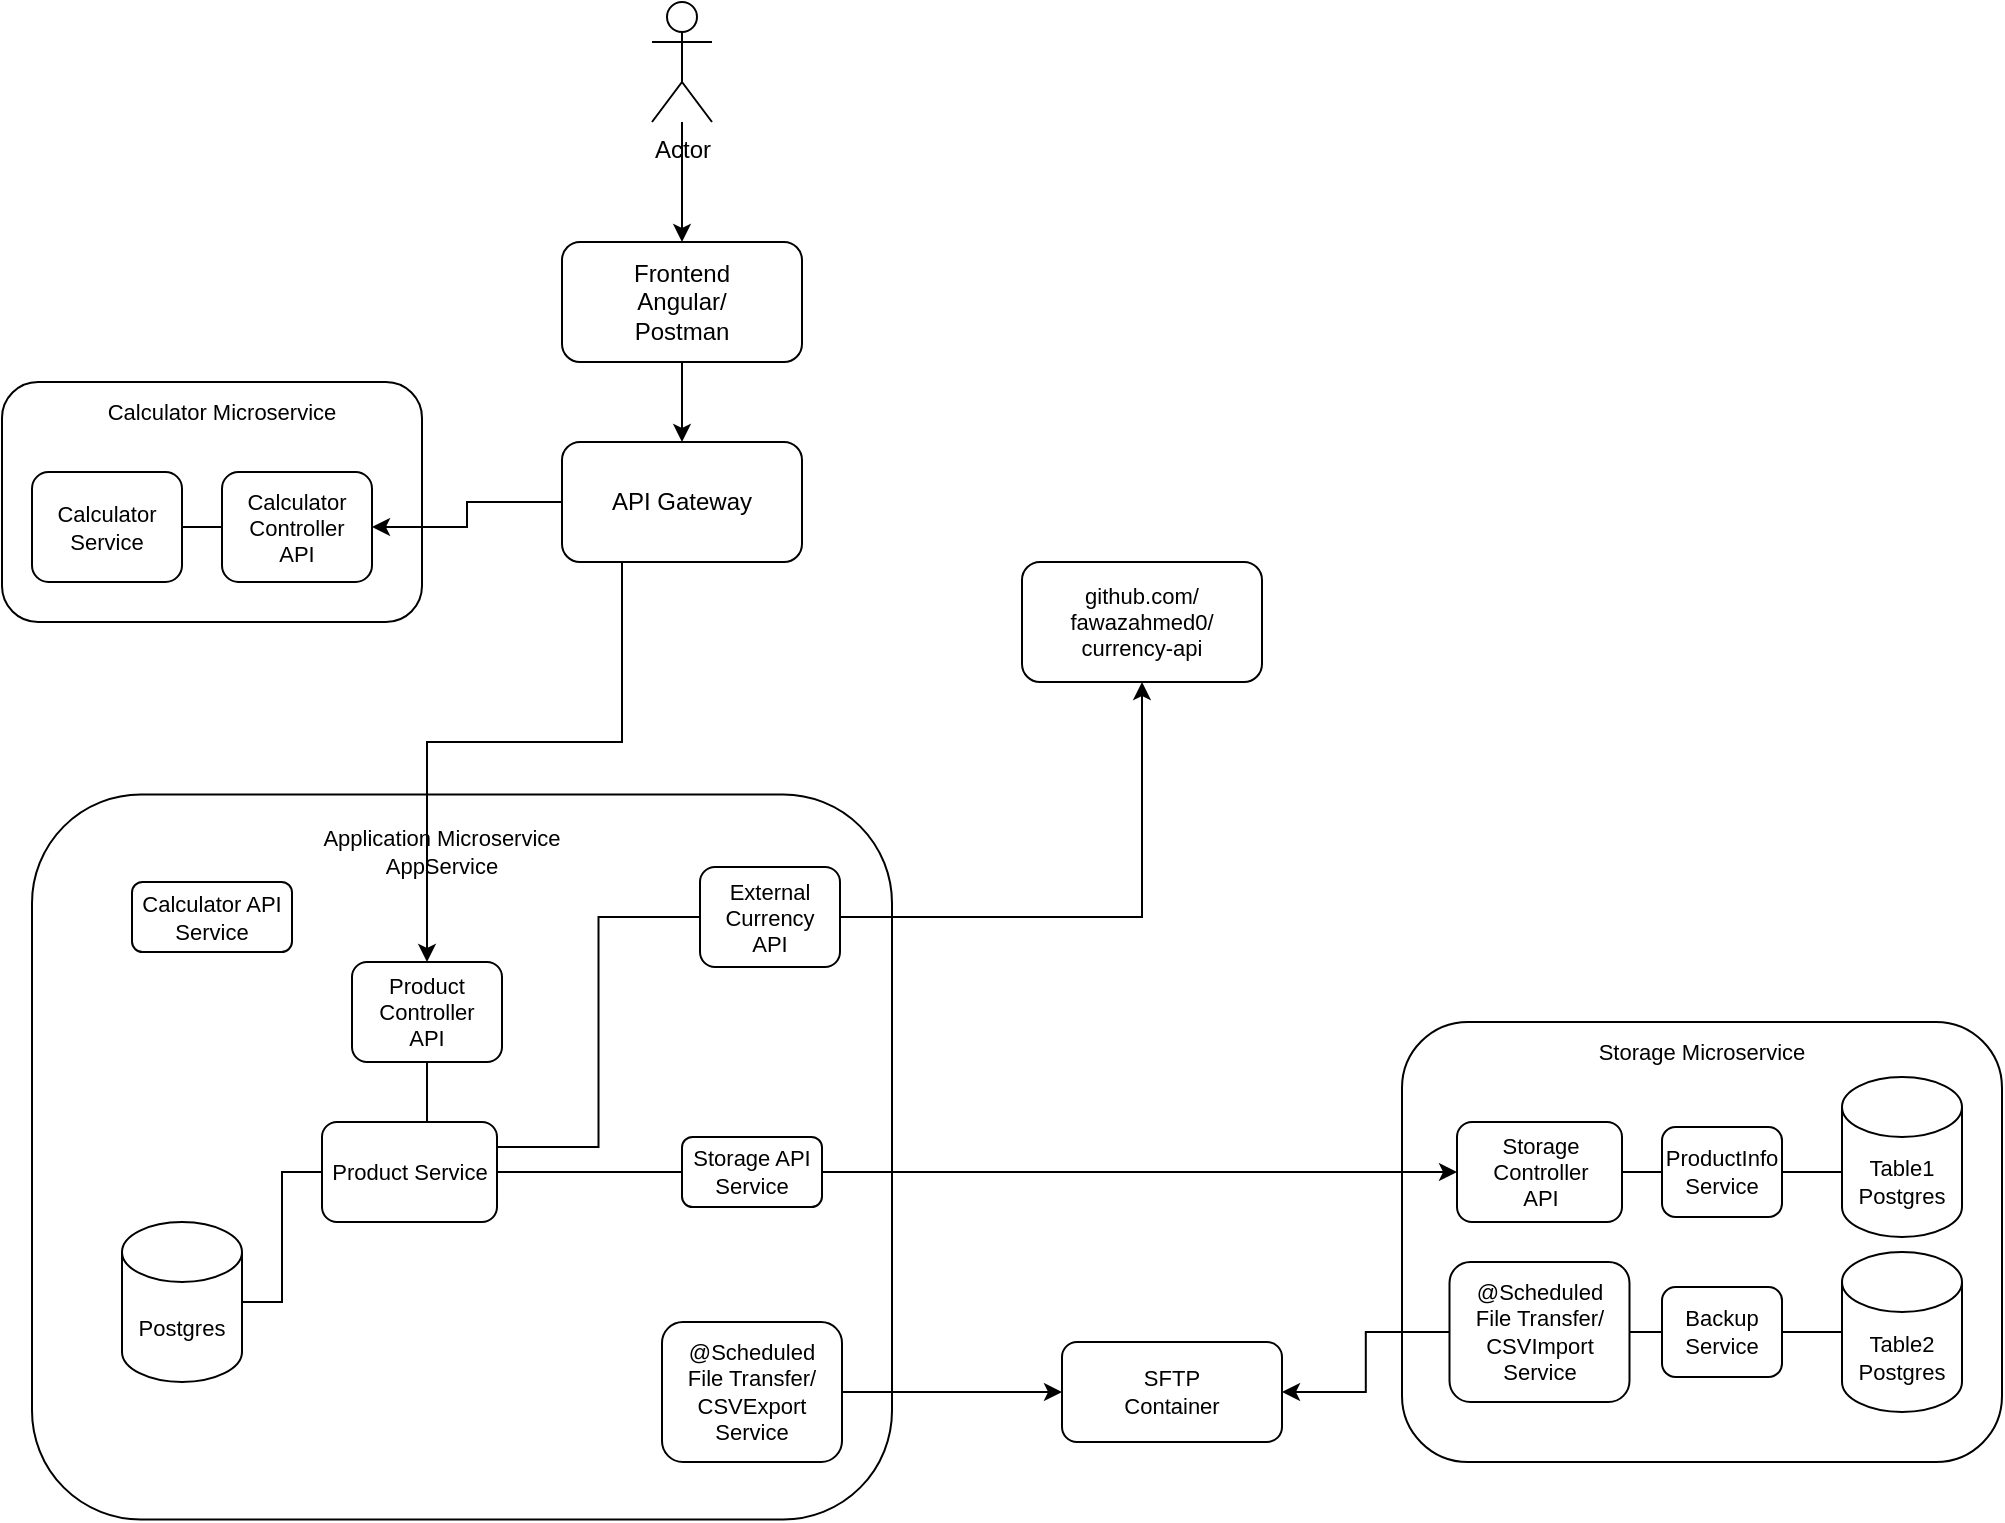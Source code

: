 <mxfile version="16.5.6" type="device"><diagram id="C5RBs43oDa-KdzZeNtuy" name="Page-1"><mxGraphModel dx="1422" dy="798" grid="1" gridSize="10" guides="1" tooltips="1" connect="1" arrows="1" fold="1" page="1" pageScale="1" pageWidth="827" pageHeight="1169" math="0" shadow="0"><root><mxCell id="WIyWlLk6GJQsqaUBKTNV-0"/><mxCell id="WIyWlLk6GJQsqaUBKTNV-1" parent="WIyWlLk6GJQsqaUBKTNV-0"/><mxCell id="EWUKWlOjpq2i8TFF0eYs-40" value="" style="rounded=1;whiteSpace=wrap;html=1;fontSize=11;" parent="WIyWlLk6GJQsqaUBKTNV-1" vertex="1"><mxGeometry x="730" y="580" width="300" height="220" as="geometry"/></mxCell><mxCell id="EWUKWlOjpq2i8TFF0eYs-44" style="edgeStyle=orthogonalEdgeStyle;rounded=0;orthogonalLoop=1;jettySize=auto;html=1;entryX=0.5;entryY=0;entryDx=0;entryDy=0;shadow=0;fontSize=11;startArrow=none;startFill=0;endArrow=classic;endFill=1;" parent="WIyWlLk6GJQsqaUBKTNV-1" source="EWUKWlOjpq2i8TFF0eYs-0" target="EWUKWlOjpq2i8TFF0eYs-2" edge="1"><mxGeometry relative="1" as="geometry"/></mxCell><mxCell id="EWUKWlOjpq2i8TFF0eYs-0" value="Actor" style="shape=umlActor;verticalLabelPosition=bottom;verticalAlign=top;html=1;outlineConnect=0;" parent="WIyWlLk6GJQsqaUBKTNV-1" vertex="1"><mxGeometry x="355" y="70" width="30" height="60" as="geometry"/></mxCell><mxCell id="EWUKWlOjpq2i8TFF0eYs-12" style="edgeStyle=orthogonalEdgeStyle;rounded=0;orthogonalLoop=1;jettySize=auto;html=1;shadow=0;fontSize=11;" parent="WIyWlLk6GJQsqaUBKTNV-1" source="EWUKWlOjpq2i8TFF0eYs-2" target="EWUKWlOjpq2i8TFF0eYs-3" edge="1"><mxGeometry relative="1" as="geometry"/></mxCell><mxCell id="EWUKWlOjpq2i8TFF0eYs-2" value="Frontend&lt;br&gt;Angular/&lt;br&gt;Postman" style="rounded=1;whiteSpace=wrap;html=1;" parent="WIyWlLk6GJQsqaUBKTNV-1" vertex="1"><mxGeometry x="310" y="190" width="120" height="60" as="geometry"/></mxCell><mxCell id="EWUKWlOjpq2i8TFF0eYs-4" value="" style="rounded=1;whiteSpace=wrap;html=1;align=left;" parent="WIyWlLk6GJQsqaUBKTNV-1" vertex="1"><mxGeometry x="30" y="260" width="210" height="120" as="geometry"/></mxCell><mxCell id="EWUKWlOjpq2i8TFF0eYs-9" style="edgeStyle=orthogonalEdgeStyle;rounded=0;orthogonalLoop=1;jettySize=auto;html=1;entryX=1;entryY=0.5;entryDx=0;entryDy=0;fontSize=11;shadow=0;" parent="WIyWlLk6GJQsqaUBKTNV-1" source="EWUKWlOjpq2i8TFF0eYs-3" target="EWUKWlOjpq2i8TFF0eYs-8" edge="1"><mxGeometry relative="1" as="geometry"/></mxCell><mxCell id="EWUKWlOjpq2i8TFF0eYs-3" value="API Gateway" style="rounded=1;whiteSpace=wrap;html=1;" parent="WIyWlLk6GJQsqaUBKTNV-1" vertex="1"><mxGeometry x="310" y="290" width="120" height="60" as="geometry"/></mxCell><mxCell id="EWUKWlOjpq2i8TFF0eYs-5" value="Calculator Microservice" style="text;html=1;strokeColor=none;fillColor=none;align=center;verticalAlign=middle;whiteSpace=wrap;rounded=0;fontSize=11;" parent="WIyWlLk6GJQsqaUBKTNV-1" vertex="1"><mxGeometry x="50" y="260" width="180" height="30" as="geometry"/></mxCell><mxCell id="EWUKWlOjpq2i8TFF0eYs-6" value="Calculator&lt;br&gt;Service" style="rounded=1;whiteSpace=wrap;html=1;fontSize=11;" parent="WIyWlLk6GJQsqaUBKTNV-1" vertex="1"><mxGeometry x="45" y="305" width="75" height="55" as="geometry"/></mxCell><mxCell id="EWUKWlOjpq2i8TFF0eYs-13" style="edgeStyle=orthogonalEdgeStyle;rounded=0;orthogonalLoop=1;jettySize=auto;html=1;exitX=0;exitY=0.5;exitDx=0;exitDy=0;shadow=0;fontSize=11;endArrow=none;endFill=0;" parent="WIyWlLk6GJQsqaUBKTNV-1" source="EWUKWlOjpq2i8TFF0eYs-8" target="EWUKWlOjpq2i8TFF0eYs-6" edge="1"><mxGeometry relative="1" as="geometry"/></mxCell><mxCell id="EWUKWlOjpq2i8TFF0eYs-8" value="Calculator&lt;br&gt;Controller&lt;br&gt;API" style="rounded=1;whiteSpace=wrap;html=1;fontSize=11;" parent="WIyWlLk6GJQsqaUBKTNV-1" vertex="1"><mxGeometry x="140" y="305" width="75" height="55" as="geometry"/></mxCell><mxCell id="EWUKWlOjpq2i8TFF0eYs-14" value="" style="rounded=1;whiteSpace=wrap;html=1;fontSize=11;" parent="WIyWlLk6GJQsqaUBKTNV-1" vertex="1"><mxGeometry x="45" y="466.25" width="430" height="362.5" as="geometry"/></mxCell><mxCell id="EWUKWlOjpq2i8TFF0eYs-15" value="Application Microservice&lt;br&gt;AppService" style="text;html=1;strokeColor=none;fillColor=none;align=center;verticalAlign=middle;whiteSpace=wrap;rounded=0;fontSize=11;" parent="WIyWlLk6GJQsqaUBKTNV-1" vertex="1"><mxGeometry x="130" y="480" width="240" height="30" as="geometry"/></mxCell><mxCell id="EWUKWlOjpq2i8TFF0eYs-25" style="edgeStyle=orthogonalEdgeStyle;rounded=0;orthogonalLoop=1;jettySize=auto;html=1;entryX=0.25;entryY=1;entryDx=0;entryDy=0;shadow=0;fontSize=11;endArrow=none;endFill=0;startArrow=classic;startFill=1;" parent="WIyWlLk6GJQsqaUBKTNV-1" source="EWUKWlOjpq2i8TFF0eYs-17" target="EWUKWlOjpq2i8TFF0eYs-3" edge="1"><mxGeometry relative="1" as="geometry"><Array as="points"><mxPoint x="243" y="440"/><mxPoint x="340" y="440"/></Array></mxGeometry></mxCell><mxCell id="EWUKWlOjpq2i8TFF0eYs-17" value="Product&lt;br&gt;Controller&lt;br&gt;API" style="rounded=1;whiteSpace=wrap;html=1;fontSize=11;" parent="WIyWlLk6GJQsqaUBKTNV-1" vertex="1"><mxGeometry x="205" y="550" width="75" height="50" as="geometry"/></mxCell><mxCell id="EWUKWlOjpq2i8TFF0eYs-18" value="Calculator API Service" style="rounded=1;whiteSpace=wrap;html=1;fontSize=11;" parent="WIyWlLk6GJQsqaUBKTNV-1" vertex="1"><mxGeometry x="95" y="510" width="80" height="35" as="geometry"/></mxCell><mxCell id="EWUKWlOjpq2i8TFF0eYs-24" style="edgeStyle=orthogonalEdgeStyle;rounded=0;orthogonalLoop=1;jettySize=auto;html=1;exitX=0.5;exitY=0;exitDx=0;exitDy=0;entryX=0.5;entryY=1;entryDx=0;entryDy=0;shadow=0;fontSize=11;endArrow=none;endFill=0;" parent="WIyWlLk6GJQsqaUBKTNV-1" source="EWUKWlOjpq2i8TFF0eYs-19" target="EWUKWlOjpq2i8TFF0eYs-17" edge="1"><mxGeometry relative="1" as="geometry"/></mxCell><mxCell id="EWUKWlOjpq2i8TFF0eYs-33" style="edgeStyle=orthogonalEdgeStyle;rounded=0;orthogonalLoop=1;jettySize=auto;html=1;entryX=1;entryY=0.5;entryDx=0;entryDy=0;entryPerimeter=0;shadow=0;fontSize=11;startArrow=none;startFill=0;endArrow=none;endFill=0;" parent="WIyWlLk6GJQsqaUBKTNV-1" source="EWUKWlOjpq2i8TFF0eYs-19" target="EWUKWlOjpq2i8TFF0eYs-23" edge="1"><mxGeometry relative="1" as="geometry"/></mxCell><mxCell id="EWUKWlOjpq2i8TFF0eYs-19" value="Product Service" style="rounded=1;whiteSpace=wrap;html=1;fontSize=11;" parent="WIyWlLk6GJQsqaUBKTNV-1" vertex="1"><mxGeometry x="190" y="630" width="87.5" height="50" as="geometry"/></mxCell><mxCell id="EWUKWlOjpq2i8TFF0eYs-31" style="edgeStyle=orthogonalEdgeStyle;rounded=0;orthogonalLoop=1;jettySize=auto;html=1;exitX=0;exitY=0.5;exitDx=0;exitDy=0;entryX=1;entryY=0.25;entryDx=0;entryDy=0;shadow=0;fontSize=11;startArrow=none;startFill=0;endArrow=none;endFill=0;" parent="WIyWlLk6GJQsqaUBKTNV-1" source="EWUKWlOjpq2i8TFF0eYs-20" target="EWUKWlOjpq2i8TFF0eYs-19" edge="1"><mxGeometry relative="1" as="geometry"/></mxCell><mxCell id="EWUKWlOjpq2i8TFF0eYs-35" style="edgeStyle=orthogonalEdgeStyle;rounded=0;orthogonalLoop=1;jettySize=auto;html=1;exitX=1;exitY=0.5;exitDx=0;exitDy=0;entryX=0.5;entryY=1;entryDx=0;entryDy=0;shadow=0;fontSize=11;startArrow=none;startFill=0;endArrow=classic;endFill=1;" parent="WIyWlLk6GJQsqaUBKTNV-1" source="EWUKWlOjpq2i8TFF0eYs-20" target="EWUKWlOjpq2i8TFF0eYs-34" edge="1"><mxGeometry relative="1" as="geometry"/></mxCell><mxCell id="EWUKWlOjpq2i8TFF0eYs-20" value="External Currency &lt;br&gt;API" style="rounded=1;whiteSpace=wrap;html=1;fontSize=11;" parent="WIyWlLk6GJQsqaUBKTNV-1" vertex="1"><mxGeometry x="379" y="502.5" width="70" height="50" as="geometry"/></mxCell><mxCell id="EWUKWlOjpq2i8TFF0eYs-32" style="edgeStyle=orthogonalEdgeStyle;rounded=0;orthogonalLoop=1;jettySize=auto;html=1;entryX=1;entryY=0.5;entryDx=0;entryDy=0;shadow=0;fontSize=11;startArrow=none;startFill=0;endArrow=none;endFill=0;" parent="WIyWlLk6GJQsqaUBKTNV-1" source="EWUKWlOjpq2i8TFF0eYs-21" target="EWUKWlOjpq2i8TFF0eYs-19" edge="1"><mxGeometry relative="1" as="geometry"/></mxCell><mxCell id="EWUKWlOjpq2i8TFF0eYs-46" style="edgeStyle=orthogonalEdgeStyle;rounded=0;orthogonalLoop=1;jettySize=auto;html=1;entryX=0;entryY=0.5;entryDx=0;entryDy=0;shadow=0;fontSize=11;startArrow=none;startFill=0;endArrow=classic;endFill=1;" parent="WIyWlLk6GJQsqaUBKTNV-1" source="EWUKWlOjpq2i8TFF0eYs-21" target="EWUKWlOjpq2i8TFF0eYs-45" edge="1"><mxGeometry relative="1" as="geometry"/></mxCell><mxCell id="EWUKWlOjpq2i8TFF0eYs-21" value="Storage API&lt;br&gt;Service" style="rounded=1;whiteSpace=wrap;html=1;fontSize=11;" parent="WIyWlLk6GJQsqaUBKTNV-1" vertex="1"><mxGeometry x="370" y="637.5" width="70" height="35" as="geometry"/></mxCell><mxCell id="EWUKWlOjpq2i8TFF0eYs-39" style="edgeStyle=orthogonalEdgeStyle;rounded=0;orthogonalLoop=1;jettySize=auto;html=1;entryX=0;entryY=0.5;entryDx=0;entryDy=0;shadow=0;fontSize=11;startArrow=none;startFill=0;endArrow=classic;endFill=1;" parent="WIyWlLk6GJQsqaUBKTNV-1" source="EWUKWlOjpq2i8TFF0eYs-22" target="EWUKWlOjpq2i8TFF0eYs-36" edge="1"><mxGeometry relative="1" as="geometry"/></mxCell><mxCell id="EWUKWlOjpq2i8TFF0eYs-22" value="@Scheduled&lt;br&gt;File Transfer/&lt;br&gt;CSVExport&lt;br&gt;Service" style="rounded=1;whiteSpace=wrap;html=1;fontSize=11;" parent="WIyWlLk6GJQsqaUBKTNV-1" vertex="1"><mxGeometry x="360" y="730" width="90" height="70" as="geometry"/></mxCell><mxCell id="EWUKWlOjpq2i8TFF0eYs-23" value="Postgres" style="shape=cylinder3;whiteSpace=wrap;html=1;boundedLbl=1;backgroundOutline=1;size=15;fontSize=11;" parent="WIyWlLk6GJQsqaUBKTNV-1" vertex="1"><mxGeometry x="90" y="680" width="60" height="80" as="geometry"/></mxCell><mxCell id="EWUKWlOjpq2i8TFF0eYs-34" value="github.com/&lt;br&gt;fawazahmed0/&lt;br&gt;currency-api" style="rounded=1;whiteSpace=wrap;html=1;fontSize=11;" parent="WIyWlLk6GJQsqaUBKTNV-1" vertex="1"><mxGeometry x="540" y="350" width="120" height="60" as="geometry"/></mxCell><mxCell id="EWUKWlOjpq2i8TFF0eYs-36" value="SFTP &lt;br&gt;Container" style="rounded=1;whiteSpace=wrap;html=1;fontSize=11;" parent="WIyWlLk6GJQsqaUBKTNV-1" vertex="1"><mxGeometry x="560" y="740" width="110" height="50" as="geometry"/></mxCell><mxCell id="EWUKWlOjpq2i8TFF0eYs-41" value="Storage Microservice" style="text;html=1;strokeColor=none;fillColor=none;align=center;verticalAlign=middle;whiteSpace=wrap;rounded=0;fontSize=11;" parent="WIyWlLk6GJQsqaUBKTNV-1" vertex="1"><mxGeometry x="795" y="580" width="170" height="30" as="geometry"/></mxCell><mxCell id="EWUKWlOjpq2i8TFF0eYs-43" style="edgeStyle=orthogonalEdgeStyle;rounded=0;orthogonalLoop=1;jettySize=auto;html=1;entryX=1;entryY=0.5;entryDx=0;entryDy=0;shadow=0;fontSize=11;startArrow=none;startFill=0;endArrow=classic;endFill=1;" parent="WIyWlLk6GJQsqaUBKTNV-1" source="EWUKWlOjpq2i8TFF0eYs-42" target="EWUKWlOjpq2i8TFF0eYs-36" edge="1"><mxGeometry relative="1" as="geometry"/></mxCell><mxCell id="EWUKWlOjpq2i8TFF0eYs-52" style="edgeStyle=orthogonalEdgeStyle;rounded=0;orthogonalLoop=1;jettySize=auto;html=1;shadow=0;fontSize=11;startArrow=none;startFill=0;endArrow=none;endFill=0;" parent="WIyWlLk6GJQsqaUBKTNV-1" source="EWUKWlOjpq2i8TFF0eYs-42" target="EWUKWlOjpq2i8TFF0eYs-47" edge="1"><mxGeometry relative="1" as="geometry"/></mxCell><mxCell id="EWUKWlOjpq2i8TFF0eYs-42" value="@Scheduled&lt;br&gt;File Transfer/&lt;br&gt;CSVImport&lt;br&gt;Service" style="rounded=1;whiteSpace=wrap;html=1;fontSize=11;" parent="WIyWlLk6GJQsqaUBKTNV-1" vertex="1"><mxGeometry x="753.75" y="700" width="90" height="70" as="geometry"/></mxCell><mxCell id="EWUKWlOjpq2i8TFF0eYs-51" style="edgeStyle=orthogonalEdgeStyle;rounded=0;orthogonalLoop=1;jettySize=auto;html=1;exitX=1;exitY=0.5;exitDx=0;exitDy=0;entryX=0;entryY=0.5;entryDx=0;entryDy=0;shadow=0;fontSize=11;startArrow=none;startFill=0;endArrow=none;endFill=0;" parent="WIyWlLk6GJQsqaUBKTNV-1" source="EWUKWlOjpq2i8TFF0eYs-45" target="EWUKWlOjpq2i8TFF0eYs-50" edge="1"><mxGeometry relative="1" as="geometry"/></mxCell><mxCell id="EWUKWlOjpq2i8TFF0eYs-45" value="Storage&lt;br&gt;Controller&lt;br&gt;API" style="rounded=1;whiteSpace=wrap;html=1;fontSize=11;" parent="WIyWlLk6GJQsqaUBKTNV-1" vertex="1"><mxGeometry x="757.5" y="630" width="82.5" height="50" as="geometry"/></mxCell><mxCell id="EWUKWlOjpq2i8TFF0eYs-53" style="edgeStyle=orthogonalEdgeStyle;rounded=0;orthogonalLoop=1;jettySize=auto;html=1;entryX=0;entryY=0.5;entryDx=0;entryDy=0;entryPerimeter=0;shadow=0;fontSize=11;startArrow=none;startFill=0;endArrow=none;endFill=0;" parent="WIyWlLk6GJQsqaUBKTNV-1" source="EWUKWlOjpq2i8TFF0eYs-47" target="EWUKWlOjpq2i8TFF0eYs-48" edge="1"><mxGeometry relative="1" as="geometry"/></mxCell><mxCell id="EWUKWlOjpq2i8TFF0eYs-47" value="Backup&lt;br&gt;Service" style="rounded=1;whiteSpace=wrap;html=1;fontSize=11;" parent="WIyWlLk6GJQsqaUBKTNV-1" vertex="1"><mxGeometry x="860" y="712.5" width="60" height="45" as="geometry"/></mxCell><mxCell id="EWUKWlOjpq2i8TFF0eYs-48" value="Table2&lt;span style=&quot;color: rgba(0 , 0 , 0 , 0) ; font-family: monospace ; font-size: 0px&quot;&gt;%3CmxGraphModel%3E%3Croot%3E%3CmxCell%20id%3D%220%22%2F%3E%3CmxCell%20id%3D%221%22%20parent%3D%220%22%2F%3E%3CmxCell%20id%3D%222%22%20value%3D%22Postgres%22%20style%3D%22shape%3Dcylinder3%3BwhiteSpace%3Dwrap%3Bhtml%3D1%3BboundedLbl%3D1%3BbackgroundOutline%3D1%3Bsize%3D15%3BfontSize%3D11%3B%22%20vertex%3D%221%22%20parent%3D%221%22%3E%3CmxGeometry%20x%3D%2290%22%20y%3D%22680%22%20width%3D%2260%22%20height%3D%2280%22%20as%3D%22geometry%22%2F%3E%3C%2FmxCell%3E%3C%2Froot%3E%3C%2FmxGraphModel%3E&lt;/span&gt;&lt;br&gt;Postgres" style="shape=cylinder3;whiteSpace=wrap;html=1;boundedLbl=1;backgroundOutline=1;size=15;fontSize=11;" parent="WIyWlLk6GJQsqaUBKTNV-1" vertex="1"><mxGeometry x="950" y="695" width="60" height="80" as="geometry"/></mxCell><mxCell id="EWUKWlOjpq2i8TFF0eYs-49" value="Table1&lt;span style=&quot;color: rgba(0 , 0 , 0 , 0) ; font-family: monospace ; font-size: 0px&quot;&gt;%3CmxGraphModel%3E%3Croot%3E%3CmxCell%20id%3D%220%22%2F%3E%3CmxCell%20id%3D%221%22%20parent%3D%220%22%2F%3E%3CmxCell%20id%3D%222%22%20value%3D%22Postgres%22%20style%3D%22shape%3Dcylinder3%3BwhiteSpace%3Dwrap%3Bhtml%3D1%3BboundedLbl%3D1%3BbackgroundOutline%3D1%3Bsize%3D15%3BfontSize%3D11%3B%22%20vertex%3D%221%22%20parent%3D%221%22%3E%3CmxGeometry%20x%3D%2290%22%20y%3D%22680%22%20width%3D%2260%22%20height%3D%2280%22%20as%3D%22geometry%22%2F%3E%3C%2FmxCell%3E%3C%2Froot%3E%3C%2FmxGraphModel%3E&lt;/span&gt;&lt;br&gt;Postgres" style="shape=cylinder3;whiteSpace=wrap;html=1;boundedLbl=1;backgroundOutline=1;size=15;fontSize=11;" parent="WIyWlLk6GJQsqaUBKTNV-1" vertex="1"><mxGeometry x="950" y="607.5" width="60" height="80" as="geometry"/></mxCell><mxCell id="EWUKWlOjpq2i8TFF0eYs-54" style="edgeStyle=orthogonalEdgeStyle;rounded=0;orthogonalLoop=1;jettySize=auto;html=1;exitX=1;exitY=0.5;exitDx=0;exitDy=0;entryX=0;entryY=0.5;entryDx=0;entryDy=0;entryPerimeter=0;shadow=0;fontSize=11;startArrow=none;startFill=0;endArrow=none;endFill=0;" parent="WIyWlLk6GJQsqaUBKTNV-1" source="EWUKWlOjpq2i8TFF0eYs-50" target="EWUKWlOjpq2i8TFF0eYs-49" edge="1"><mxGeometry relative="1" as="geometry"/></mxCell><mxCell id="EWUKWlOjpq2i8TFF0eYs-50" value="ProductInfo&lt;br&gt;Service" style="rounded=1;whiteSpace=wrap;html=1;fontSize=11;" parent="WIyWlLk6GJQsqaUBKTNV-1" vertex="1"><mxGeometry x="860" y="632.5" width="60" height="45" as="geometry"/></mxCell></root></mxGraphModel></diagram></mxfile>
